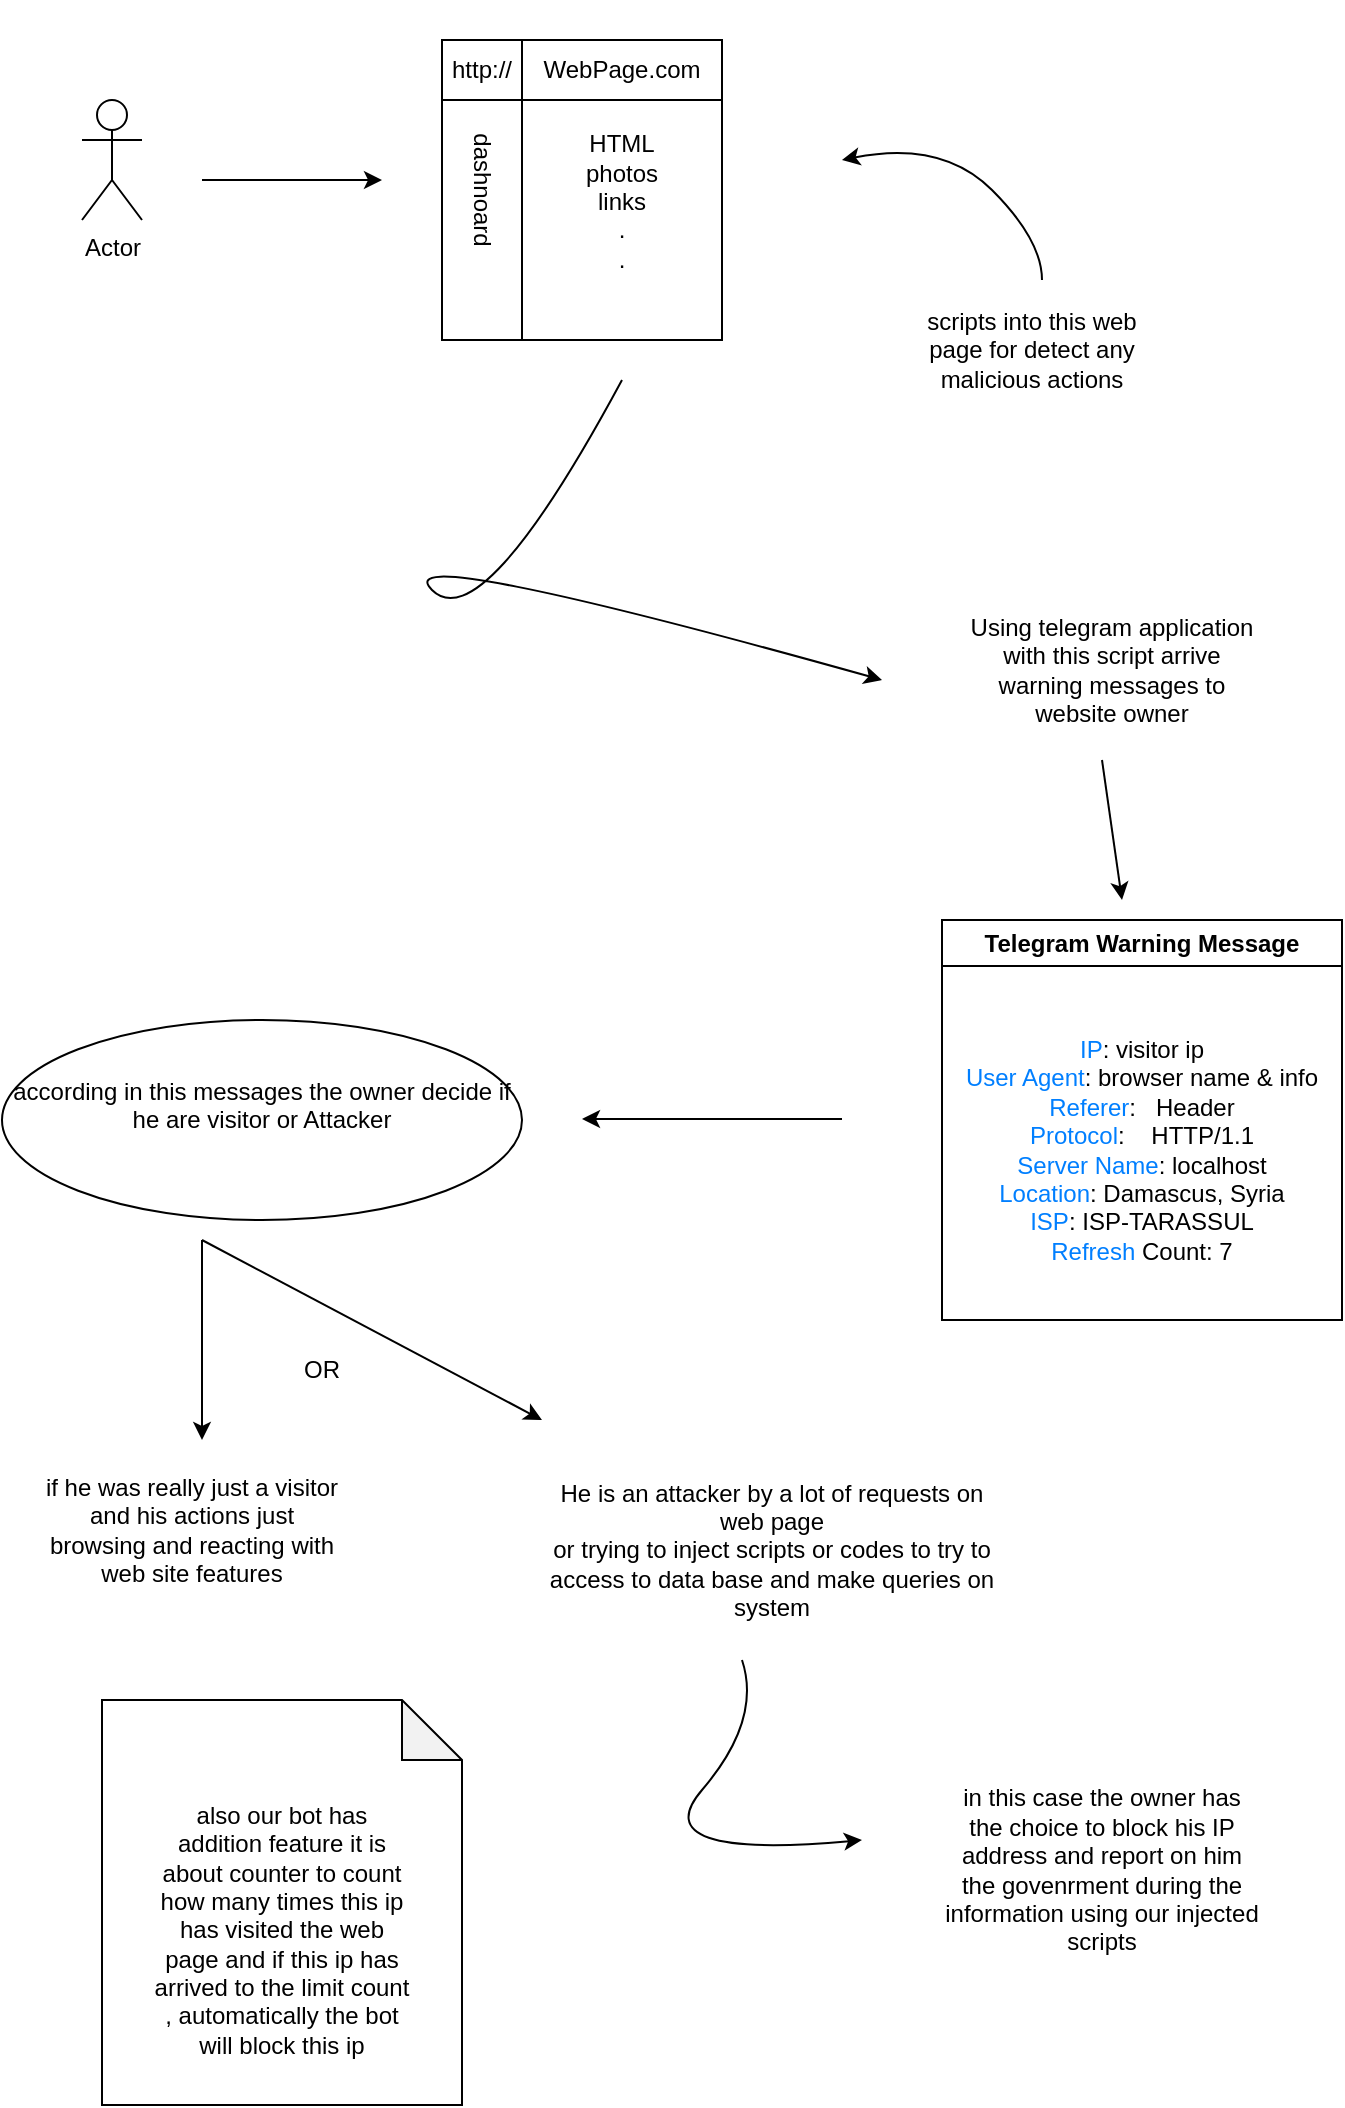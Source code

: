 <mxfile version="24.6.4" type="github">
  <diagram name="Page-1" id="DlhGQA2y3fduNJWzYTei">
    <mxGraphModel dx="1050" dy="530" grid="1" gridSize="10" guides="1" tooltips="1" connect="1" arrows="1" fold="1" page="1" pageScale="1" pageWidth="850" pageHeight="1100" math="0" shadow="0">
      <root>
        <mxCell id="0" />
        <mxCell id="1" parent="0" />
        <mxCell id="oClISLsXouoNxd5db2oI-1" value="Actor" style="shape=umlActor;verticalLabelPosition=bottom;verticalAlign=top;html=1;outlineConnect=0;" vertex="1" parent="1">
          <mxGeometry x="110" y="80" width="30" height="60" as="geometry" />
        </mxCell>
        <mxCell id="oClISLsXouoNxd5db2oI-2" value="" style="endArrow=classic;html=1;rounded=0;" edge="1" parent="1">
          <mxGeometry width="50" height="50" relative="1" as="geometry">
            <mxPoint x="170" y="120" as="sourcePoint" />
            <mxPoint x="260" y="120" as="targetPoint" />
          </mxGeometry>
        </mxCell>
        <mxCell id="oClISLsXouoNxd5db2oI-3" value="" style="shape=internalStorage;whiteSpace=wrap;html=1;backgroundOutline=1;dx=40;dy=30;" vertex="1" parent="1">
          <mxGeometry x="290" y="50" width="140" height="150" as="geometry" />
        </mxCell>
        <mxCell id="oClISLsXouoNxd5db2oI-6" value="WebPage.com" style="text;strokeColor=none;align=center;fillColor=none;html=1;verticalAlign=middle;whiteSpace=wrap;rounded=0;" vertex="1" parent="1">
          <mxGeometry x="350" y="30" width="60" height="70" as="geometry" />
        </mxCell>
        <mxCell id="oClISLsXouoNxd5db2oI-16" value="http://" style="text;strokeColor=none;align=center;fillColor=none;html=1;verticalAlign=middle;whiteSpace=wrap;rounded=0;" vertex="1" parent="1">
          <mxGeometry x="280" y="50" width="60" height="30" as="geometry" />
        </mxCell>
        <mxCell id="oClISLsXouoNxd5db2oI-19" value="&lt;div&gt;HTML&lt;/div&gt;&lt;div&gt;photos&lt;/div&gt;&lt;div&gt;links&lt;/div&gt;&lt;div&gt;.&lt;/div&gt;&lt;div&gt;.&lt;/div&gt;&lt;div&gt;&lt;br&gt;&lt;br&gt;&lt;/div&gt;" style="text;strokeColor=none;align=center;fillColor=none;html=1;verticalAlign=middle;whiteSpace=wrap;rounded=0;" vertex="1" parent="1">
          <mxGeometry x="350" y="130" width="60" height="30" as="geometry" />
        </mxCell>
        <mxCell id="oClISLsXouoNxd5db2oI-23" value="dashnoard" style="text;strokeColor=none;align=center;fillColor=none;html=1;verticalAlign=middle;whiteSpace=wrap;rounded=0;rotation=90;" vertex="1" parent="1">
          <mxGeometry x="280" y="110" width="60" height="30" as="geometry" />
        </mxCell>
        <mxCell id="oClISLsXouoNxd5db2oI-25" value="" style="curved=1;endArrow=classic;html=1;rounded=0;" edge="1" parent="1">
          <mxGeometry width="50" height="50" relative="1" as="geometry">
            <mxPoint x="590" y="170" as="sourcePoint" />
            <mxPoint x="490" y="110" as="targetPoint" />
            <Array as="points">
              <mxPoint x="590" y="150" />
              <mxPoint x="540" y="100" />
            </Array>
          </mxGeometry>
        </mxCell>
        <mxCell id="oClISLsXouoNxd5db2oI-26" value="scripts into this web page for detect any malicious actions" style="text;strokeColor=none;align=center;fillColor=none;html=1;verticalAlign=middle;whiteSpace=wrap;rounded=0;" vertex="1" parent="1">
          <mxGeometry x="520" y="190" width="130" height="30" as="geometry" />
        </mxCell>
        <mxCell id="oClISLsXouoNxd5db2oI-27" value="" style="curved=1;endArrow=classic;html=1;rounded=0;" edge="1" parent="1">
          <mxGeometry width="50" height="50" relative="1" as="geometry">
            <mxPoint x="380" y="220" as="sourcePoint" />
            <mxPoint x="510" y="370" as="targetPoint" />
            <Array as="points">
              <mxPoint x="310" y="350" />
              <mxPoint x="260" y="300" />
            </Array>
          </mxGeometry>
        </mxCell>
        <mxCell id="oClISLsXouoNxd5db2oI-28" value="Using telegram application with this script arrive warning messages to website owner " style="text;strokeColor=none;align=center;fillColor=none;html=1;verticalAlign=middle;whiteSpace=wrap;rounded=0;" vertex="1" parent="1">
          <mxGeometry x="550" y="350" width="150" height="30" as="geometry" />
        </mxCell>
        <mxCell id="oClISLsXouoNxd5db2oI-31" value="" style="endArrow=classic;html=1;rounded=0;" edge="1" parent="1">
          <mxGeometry width="50" height="50" relative="1" as="geometry">
            <mxPoint x="620" y="410" as="sourcePoint" />
            <mxPoint x="630" y="480" as="targetPoint" />
          </mxGeometry>
        </mxCell>
        <mxCell id="oClISLsXouoNxd5db2oI-33" value="Telegram Warning Message" style="swimlane;whiteSpace=wrap;html=1;" vertex="1" parent="1">
          <mxGeometry x="540" y="490" width="200" height="200" as="geometry" />
        </mxCell>
        <mxCell id="oClISLsXouoNxd5db2oI-36" value="&lt;font color=&quot;#007fff&quot;&gt;IP&lt;/font&gt;: visitor ip&lt;br&gt;&lt;font color=&quot;#007fff&quot;&gt;User Agent&lt;/font&gt;: browser name &amp;amp; info&lt;br&gt;&lt;font color=&quot;#007fff&quot;&gt;Referer&lt;/font&gt;:&amp;nbsp;&amp;nbsp; Header&lt;br&gt;&lt;font color=&quot;#007fff&quot;&gt;Protocol&lt;/font&gt;:&amp;nbsp;&amp;nbsp;&amp;nbsp; HTTP/1.1&lt;br&gt;&lt;font color=&quot;#007fff&quot;&gt;Server Name&lt;/font&gt;: localhost&lt;br&gt;&lt;font color=&quot;#007fff&quot;&gt;Location&lt;/font&gt;: Damascus, Syria&lt;br&gt;&lt;font color=&quot;#007fff&quot;&gt;ISP&lt;/font&gt;: ISP-TARASSUL&lt;br&gt;&lt;font color=&quot;#007fff&quot;&gt;Refresh &lt;/font&gt;Count: 7" style="text;strokeColor=none;align=center;fillColor=none;html=1;verticalAlign=middle;whiteSpace=wrap;rounded=0;" vertex="1" parent="oClISLsXouoNxd5db2oI-33">
          <mxGeometry x="10" y="100" width="180" height="30" as="geometry" />
        </mxCell>
        <mxCell id="oClISLsXouoNxd5db2oI-39" value="" style="endArrow=classic;html=1;rounded=0;" edge="1" parent="1">
          <mxGeometry width="50" height="50" relative="1" as="geometry">
            <mxPoint x="490" y="589.5" as="sourcePoint" />
            <mxPoint x="360" y="589.5" as="targetPoint" />
            <Array as="points">
              <mxPoint x="430" y="589.5" />
            </Array>
          </mxGeometry>
        </mxCell>
        <mxCell id="oClISLsXouoNxd5db2oI-41" value="&#xa;according in this messages the owner decide if he are visitor or Attacker&#xa;&#xa;" style="ellipse;whiteSpace=wrap;html=1;" vertex="1" parent="1">
          <mxGeometry x="70" y="540" width="260" height="100" as="geometry" />
        </mxCell>
        <mxCell id="oClISLsXouoNxd5db2oI-42" value="" style="endArrow=classic;html=1;rounded=0;" edge="1" parent="1">
          <mxGeometry width="50" height="50" relative="1" as="geometry">
            <mxPoint x="170" y="650" as="sourcePoint" />
            <mxPoint x="340" y="740" as="targetPoint" />
          </mxGeometry>
        </mxCell>
        <mxCell id="oClISLsXouoNxd5db2oI-43" value="" style="endArrow=classic;html=1;rounded=0;" edge="1" parent="1">
          <mxGeometry width="50" height="50" relative="1" as="geometry">
            <mxPoint x="170" y="650" as="sourcePoint" />
            <mxPoint x="170" y="750" as="targetPoint" />
          </mxGeometry>
        </mxCell>
        <mxCell id="oClISLsXouoNxd5db2oI-44" value="if he was really just a visitor and his actions just browsing and reacting with web site features " style="text;strokeColor=none;align=center;fillColor=none;html=1;verticalAlign=middle;whiteSpace=wrap;rounded=0;" vertex="1" parent="1">
          <mxGeometry x="90" y="780" width="150" height="30" as="geometry" />
        </mxCell>
        <mxCell id="oClISLsXouoNxd5db2oI-45" value="OR" style="text;strokeColor=none;align=center;fillColor=none;html=1;verticalAlign=middle;whiteSpace=wrap;rounded=0;" vertex="1" parent="1">
          <mxGeometry x="200" y="700" width="60" height="30" as="geometry" />
        </mxCell>
        <mxCell id="oClISLsXouoNxd5db2oI-47" value="He is an attacker by a lot of requests on web page &lt;br&gt;or trying to inject scripts or codes to try to access to data base and make queries on system " style="text;strokeColor=none;align=center;fillColor=none;html=1;verticalAlign=middle;whiteSpace=wrap;rounded=0;" vertex="1" parent="1">
          <mxGeometry x="340" y="790" width="230" height="30" as="geometry" />
        </mxCell>
        <mxCell id="oClISLsXouoNxd5db2oI-48" value="" style="curved=1;endArrow=classic;html=1;rounded=0;" edge="1" parent="1">
          <mxGeometry width="50" height="50" relative="1" as="geometry">
            <mxPoint x="440" y="860" as="sourcePoint" />
            <mxPoint x="500" y="950" as="targetPoint" />
            <Array as="points">
              <mxPoint x="450" y="890" />
              <mxPoint x="390" y="960" />
            </Array>
          </mxGeometry>
        </mxCell>
        <mxCell id="oClISLsXouoNxd5db2oI-49" value="in this case the owner has the choice to block his IP address and report on him the govenrment during the information using our injected scripts " style="text;strokeColor=none;align=center;fillColor=none;html=1;verticalAlign=middle;whiteSpace=wrap;rounded=0;" vertex="1" parent="1">
          <mxGeometry x="540" y="950" width="160" height="30" as="geometry" />
        </mxCell>
        <mxCell id="oClISLsXouoNxd5db2oI-51" value="" style="shape=note;whiteSpace=wrap;html=1;backgroundOutline=1;darkOpacity=0.05;" vertex="1" parent="1">
          <mxGeometry x="120" y="880" width="180" height="202.5" as="geometry" />
        </mxCell>
        <mxCell id="oClISLsXouoNxd5db2oI-53" value="also our bot has addition feature it is about counter to count how many times this ip has visited the web page and if this ip has arrived to the limit count , automatically the bot will block this ip" style="text;strokeColor=none;align=center;fillColor=none;html=1;verticalAlign=middle;whiteSpace=wrap;rounded=0;" vertex="1" parent="1">
          <mxGeometry x="145" y="980" width="130" height="30" as="geometry" />
        </mxCell>
      </root>
    </mxGraphModel>
  </diagram>
</mxfile>
